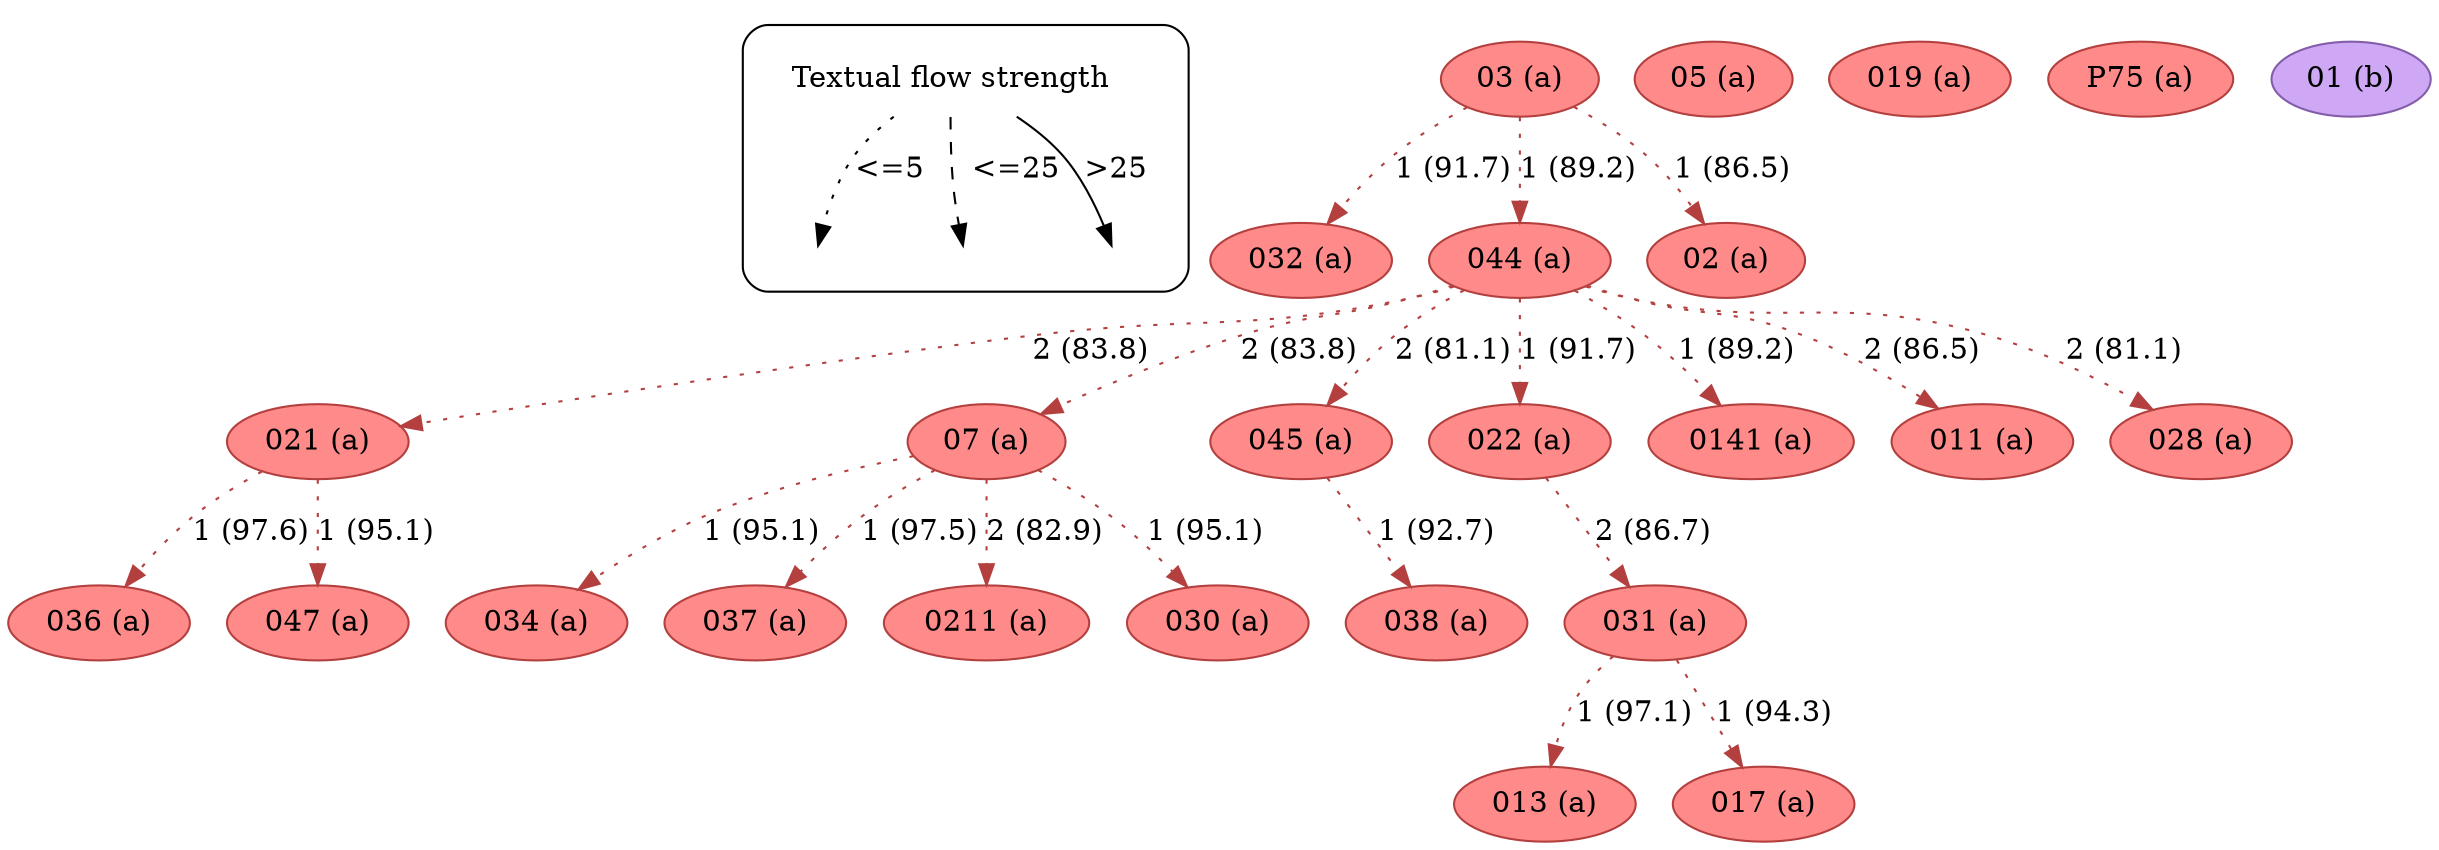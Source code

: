 strict digraph  {
	node [label="\N"];
	subgraph cluster_legend {
		graph [style=rounded];
		leg_s		 [label="Textual flow strength",
			shape=plaintext];
		leg_e1		 [fixedsize=True,
			height=0.2,
			label="",
			style=invis];
		leg_s -> leg_e1		 [label="<=5  ",
			style=dotted];
		leg_e2		 [fixedsize=True,
			height=0.2,
			label="",
			style=invis];
		leg_s -> leg_e2		 [label="  <=25",
			style=dashed];
		leg_e3		 [fixedsize=True,
			height=0.2,
			label="",
			style=invis];
		leg_s -> leg_e3		 [label=">25",
			style=solid];
	}
	021	 [color="#b43f3f",
		fillcolor="#FF8A8A",
		label="021 (a)",
		style=filled];
	036	 [color="#b43f3f",
		fillcolor="#FF8A8A",
		label="036 (a)",
		style=filled];
	021 -> 036	 [color="#b43f3f",
		label="1 (97.6)",
		style=dotted];
	047	 [color="#b43f3f",
		fillcolor="#FF8A8A",
		label="047 (a)",
		style=filled];
	021 -> 047	 [color="#b43f3f",
		label="1 (95.1)",
		style=dotted];
	03	 [color="#b43f3f",
		fillcolor="#FF8A8A",
		label="03 (a)",
		style=filled];
	032	 [color="#b43f3f",
		fillcolor="#FF8A8A",
		label="032 (a)",
		style=filled];
	03 -> 032	 [color="#b43f3f",
		label="1 (91.7)",
		style=dotted];
	044	 [color="#b43f3f",
		fillcolor="#FF8A8A",
		label="044 (a)",
		style=filled];
	03 -> 044	 [color="#b43f3f",
		label="1 (89.2)",
		style=dotted];
	02	 [color="#b43f3f",
		fillcolor="#FF8A8A",
		label="02 (a)",
		style=filled];
	03 -> 02	 [color="#b43f3f",
		label="1 (86.5)",
		style=dotted];
	07	 [color="#b43f3f",
		fillcolor="#FF8A8A",
		label="07 (a)",
		style=filled];
	034	 [color="#b43f3f",
		fillcolor="#FF8A8A",
		label="034 (a)",
		style=filled];
	07 -> 034	 [color="#b43f3f",
		label="1 (95.1)",
		style=dotted];
	037	 [color="#b43f3f",
		fillcolor="#FF8A8A",
		label="037 (a)",
		style=filled];
	07 -> 037	 [color="#b43f3f",
		label="1 (97.5)",
		style=dotted];
	0211	 [color="#b43f3f",
		fillcolor="#FF8A8A",
		label="0211 (a)",
		style=filled];
	07 -> 0211	 [color="#b43f3f",
		label="2 (82.9)",
		style=dotted];
	030	 [color="#b43f3f",
		fillcolor="#FF8A8A",
		label="030 (a)",
		style=filled];
	07 -> 030	 [color="#b43f3f",
		label="1 (95.1)",
		style=dotted];
	031	 [color="#b43f3f",
		fillcolor="#FF8A8A",
		label="031 (a)",
		style=filled];
	013	 [color="#b43f3f",
		fillcolor="#FF8A8A",
		label="013 (a)",
		style=filled];
	031 -> 013	 [color="#b43f3f",
		label="1 (97.1)",
		style=dotted];
	017	 [color="#b43f3f",
		fillcolor="#FF8A8A",
		label="017 (a)",
		style=filled];
	031 -> 017	 [color="#b43f3f",
		label="1 (94.3)",
		style=dotted];
	044 -> 021	 [color="#b43f3f",
		label="2 (83.8)",
		style=dotted];
	044 -> 07	 [color="#b43f3f",
		label="2 (83.8)",
		style=dotted];
	045	 [color="#b43f3f",
		fillcolor="#FF8A8A",
		label="045 (a)",
		style=filled];
	044 -> 045	 [color="#b43f3f",
		label="2 (81.1)",
		style=dotted];
	022	 [color="#b43f3f",
		fillcolor="#FF8A8A",
		label="022 (a)",
		style=filled];
	044 -> 022	 [color="#b43f3f",
		label="1 (91.7)",
		style=dotted];
	0141	 [color="#b43f3f",
		fillcolor="#FF8A8A",
		label="0141 (a)",
		style=filled];
	044 -> 0141	 [color="#b43f3f",
		label="1 (89.2)",
		style=dotted];
	011	 [color="#b43f3f",
		fillcolor="#FF8A8A",
		label="011 (a)",
		style=filled];
	044 -> 011	 [color="#b43f3f",
		label="2 (86.5)",
		style=dotted];
	028	 [color="#b43f3f",
		fillcolor="#FF8A8A",
		label="028 (a)",
		style=filled];
	044 -> 028	 [color="#b43f3f",
		label="2 (81.1)",
		style=dotted];
	038	 [color="#b43f3f",
		fillcolor="#FF8A8A",
		label="038 (a)",
		style=filled];
	045 -> 038	 [color="#b43f3f",
		label="1 (92.7)",
		style=dotted];
	022 -> 031	 [color="#b43f3f",
		label="2 (86.7)",
		style=dotted];
	05	 [color="#b43f3f",
		fillcolor="#FF8A8A",
		label="05 (a)",
		style=filled];
	019	 [color="#b43f3f",
		fillcolor="#FF8A8A",
		label="019 (a)",
		style=filled];
	P75	 [color="#b43f3f",
		fillcolor="#FF8A8A",
		label="P75 (a)",
		style=filled];
	01	 [color="#835da9",
		fillcolor="#CEA8F4",
		label="01 (b)",
		style=filled];
}
